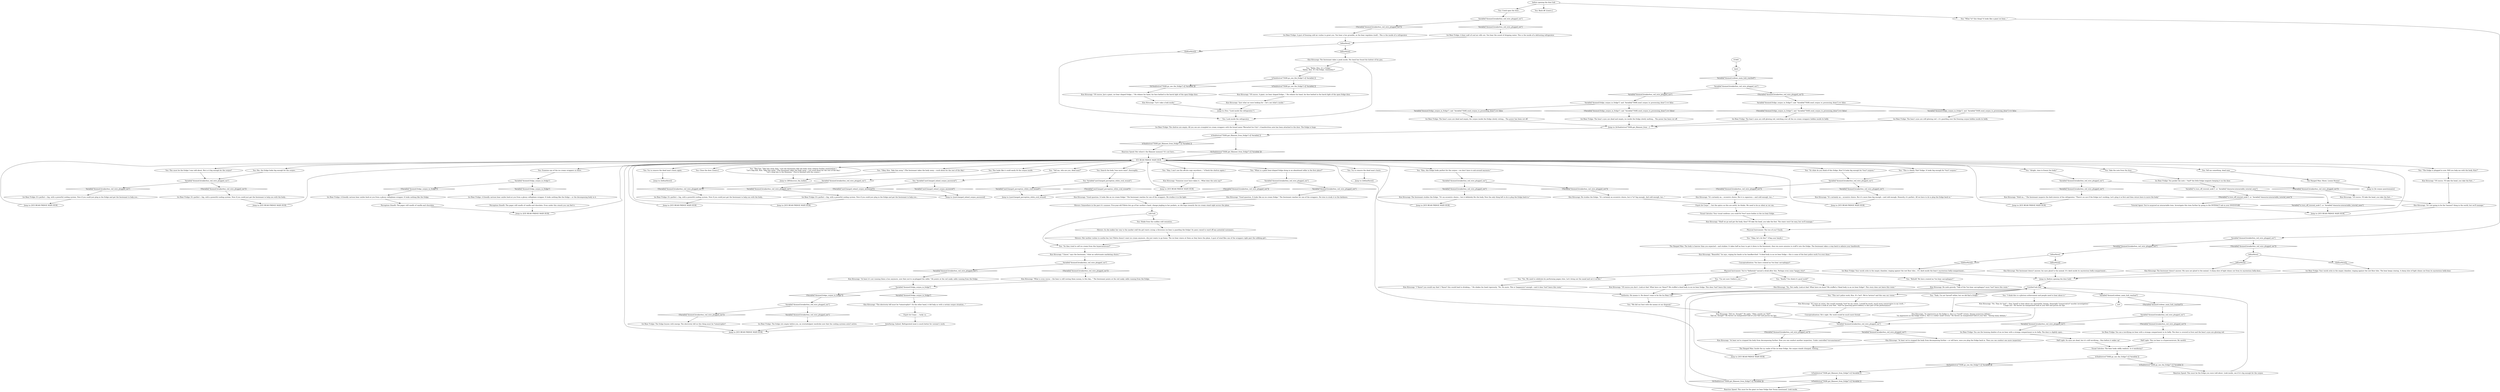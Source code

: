 # DOOMED / ICE BEAR FRIDGE
# 1. Has a note inside that points to the frozen ice cream maker that has the filament memory stored inside.
#2. Reacting to the fact that there's a giant ice bear fridge still running them a loss.
#3. This is where you put the hanged man. If hub reached then this is an instant solution for TASK.find_fridge / If has TASK.find_fridge then this is the solution.
#4. The fridge can be turned off from the breaker box.
# ==================================================
digraph G {
	  0 [label="START"];
	  1 [label="input"];
	  2 [label="Shivers: As she makes her way to the market stall the girl starts crying: a ferocious ice bear is guarding the fridge! Its paws raised to ward off any potential customers."];
	  3 [label="You: \"Hey, I can't see the off-site copy anywhere...\" (Check the shelves again.)"];
	  4 [label="Kim Kitsuragi: He studies the fridge. \"It's certainly an eccentric choice, but it *is* big enough. And cold enough, too...\""];
	  5 [label="Physical Instrument: You've *definitely* earned a drink after this. Perhaps even some *pagan rites*."];
	  6 [label="You: \"Okay, Kim. Take him away.\" (The lieutenant takes the body away -- work alone for the rest of the day.)"];
	  7 [label="IsKimHere()"];
	  8 [label="IsKimHere()", shape=diamond];
	  9 [label="!(IsKimHere())", shape=diamond];
	  10 [label="Kim Kitsuragi: \"Beautiful,\" he says, wiping his hands in his handkerchief. \"A dead body in an ice bear fridge -- this is some of the best police work I've ever done.\""];
	  11 [label="You: \"Really? You think it's good work?\""];
	  12 [label="You: \"Yeah, I'm not *proud* either, but we did find a fridge.\""];
	  13 [label="Kim Kitsuragi: \"Shall we go and get the body, then? I'll take the head, you take the feet. The stairs won't be easy, but we'll manage.\""];
	  14 [label="Variable[\"doomed.breakerbox_red_wire_plugged_out\"]"];
	  15 [label="Variable[\"doomed.breakerbox_red_wire_plugged_out\"]", shape=diamond];
	  16 [label="!(Variable[\"doomed.breakerbox_red_wire_plugged_out\"])", shape=diamond];
	  17 [label="Jump to: [IsTaskActive(\"TASK.get_filament_from ...]"];
	  18 [label="Variable[\"doomed.breakerbox_red_wire_plugged_out\"]"];
	  19 [label="Variable[\"doomed.breakerbox_red_wire_plugged_out\"]", shape=diamond];
	  20 [label="!(Variable[\"doomed.breakerbox_red_wire_plugged_out\"])", shape=diamond];
	  21 [label="Jump to: [ICE BEAR FRIDGE MAIN HUB]"];
	  22 [label="Kim Kitsuragi: \"Let's take a look inside.\""];
	  23 [label="Esprit de Corps: ... but the optics on this are awful, he thinks. We need to be as silent as we can."];
	  24 [label="Conceptualization: You have created an *ice bear sarcophagus*."];
	  25 [label="Conceptualization: He's right. His work would be much more formal."];
	  26 [label="Kim Kitsuragi: \"At least we've stopped the body from decomposing further. Now you can conduct another inspection. Under controlled *circumstances*.\""];
	  27 [label="Kim Kitsuragi: \"Of course. Just a giant, ice bear shaped fridge...\" He relaxes his hand, his face bathed in the harsh light of the open fridge door."];
	  28 [label="You: Look inside the refrigerator."];
	  29 [label="Perception (Smell): The paper still smells of vanilla and chocolate."];
	  30 [label="Visual Calculus: Your visual confirms: you could fit *two* more bodies in the ice bear fridge."];
	  31 [label="Physical Instrument: The two of you? Easily."];
	  32 [label="Jump to: [XP.discover_the_bullet]"];
	  33 [label="Reaction Speed: This must be the giant ice bear fridge that Soona mentioned. Look inside."];
	  34 [label="IsTaskActive(\"TASK.go_see_the_fridge\")--[[ Variable[ ]]"];
	  35 [label="IsTaskActive(\"TASK.go_see_the_fridge\")--[[ Variable[ ]]", shape=diamond];
	  36 [label="!(IsTaskActive(\"TASK.go_see_the_fridge\")--[[ Variable[ ]])", shape=diamond];
	  37 [label="You: \"I think this is a glorious achievement and people need to hear about it.\""];
	  38 [label="Variable[\"doomed.fridge_corpse_in_fridge\"]  and  Variable[\"TASK.send_corpse_to_processing_done\"] == false"];
	  39 [label="Variable[\"doomed.fridge_corpse_in_fridge\"]  and  Variable[\"TASK.send_corpse_to_processing_done\"] == false", shape=diamond];
	  40 [label="!(Variable[\"doomed.fridge_corpse_in_fridge\"]  and  Variable[\"TASK.send_corpse_to_processing_done\"] == false)", shape=diamond];
	  41 [label="Jump to: [ICE BEAR FRIDGE MAIN HUB]"];
	  42 [label="Jump to: [ICE BEAR FRIDGE MAIN HUB]"];
	  43 [label="You: Try to remove the dead man's boots again."];
	  44 [label="You: \"Behold! We have created an *ice bear sarcophagus*.\""];
	  45 [label="Half Light: This ice bear is a hypercarnivore. Be careful."];
	  46 [label="Ice Bear Fridge: A gust of freezing cold air rushes to greet you. You hear a low grumble, as the bear regulates itself... This is the inside of a refrigerator."];
	  47 [label="You: Close the door. [Leave.]"];
	  48 [label="Kim Kitsuragi: \"Of course you don't. Look at that! What have we *done?* We stuffed a dead body in an ice bear fridge. This does *not* leave this room.\""];
	  49 [label="Kim Kitsuragi: The lieutenant doesn't answer, his eyes glued to the animal. It's dark inside its mysterious belly-compartment..."];
	  50 [label="Visual Calculus: The bear looks oddly realistic. Is it taxidermy?"];
	  51 [label="Shivers: Her mother rushes to soothe her, but Fifette doesn't want ice cream anymore, she just wants to go home. The ice bear stares at them as they leave the plaza. A gust of wind flies one of the wrappers right past the sobbing girl..."];
	  52 [label="Ice Bear Fridge: It's perfect -- big, with a powerful cooling system. Now if you could just plug in the fridge and get the lieutenant to help you..."];
	  53 [label="You: \"Yes. We need to celebrate by performing pagan rites. Let's bring out the mead and set it on fire.\""];
	  54 [label="Variable[\"doomed.fridge_corpse_in_fridge\"]"];
	  55 [label="Variable[\"doomed.fridge_corpse_in_fridge\"]", shape=diamond];
	  56 [label="!(Variable[\"doomed.fridge_corpse_in_fridge\"])", shape=diamond];
	  57 [label="Kim Kitsuragi: \"I know,\" says the lieutenant, \"what an unfortunate marketing choice.\""];
	  58 [label="IsTaskActive(\"TASK.get_filament_from_fridge\")--[[ Variable[ ]]"];
	  59 [label="IsTaskActive(\"TASK.get_filament_from_fridge\")--[[ Variable[ ]]", shape=diamond];
	  60 [label="!(IsTaskActive(\"TASK.get_filament_from_fridge\")--[[ Variable[ ]])", shape=diamond];
	  61 [label="You: Hm, the fridge looks big enough for the corpse..."];
	  62 [label="Jump to: [yard.hanged_inland_corpse_answered]"];
	  63 [label="You: \"What *is* this thing? It looks like a giant ice bear...\""];
	  64 [label="Kim Kitsuragi: \"What is even worse -- the bear is still costing them money, to this day...\" The lieutenant points at the red snaky cable running from the fridge."];
	  65 [label="Half Light: Its eyes are dead, but it's still terrifying... Run before it wakes up!"];
	  66 [label="Variable[\"doomed.breakerbox_red_wire_plugged_out\"]"];
	  67 [label="Variable[\"doomed.breakerbox_red_wire_plugged_out\"]", shape=diamond];
	  68 [label="!(Variable[\"doomed.breakerbox_red_wire_plugged_out\"])", shape=diamond];
	  69 [label="Ice Bear Fridge: A faint waft of cool air rolls out. You hear the sound of dripping water. This is the inside of a defrosting refrigerator."];
	  70 [label="Variable[\"doomed.breakerbox_red_wire_plugged_out\"]"];
	  71 [label="Variable[\"doomed.breakerbox_red_wire_plugged_out\"]", shape=diamond];
	  72 [label="!(Variable[\"doomed.breakerbox_red_wire_plugged_out\"])", shape=diamond];
	  73 [label="The Hanged Man: The body is heavier than you expected -- and stinkier. It takes half an hour to get it down to the basement, then ten more minutes to stuff it into the fridge. The lieutenant takes a step back to admire your handiwork."];
	  74 [label="Kim Kitsuragi: \"Just what we were looking for -- let's see what's inside.\""];
	  75 [label="Jump to: [ICE BEAR FRIDGE MAIN HUB]"];
	  76 [label="Kim Kitsuragi: \"It's certainly an... eccentric choice. But it is capacious -- and cold enough, too...\""];
	  77 [label="Variable[\"doomed.breakerbox_red_wire_plugged_out\"]"];
	  78 [label="Variable[\"doomed.breakerbox_red_wire_plugged_out\"]", shape=diamond];
	  79 [label="!(Variable[\"doomed.breakerbox_red_wire_plugged_out\"])", shape=diamond];
	  80 [label="Jump to: [ICE BEAR FRIDGE MAIN HUB]"];
	  81 [label="Ice Bear Fridge: The fridge buzzes with energy. The electricity bill on this thing must be *catastrophic*."];
	  82 [label="Kim Kitsuragi: \"No. Not really. Look at that! What have we done? We stuffed a *dead body in an ice bear fridge*. This story does not leave this room.\""];
	  83 [label="You: Examine one of the ice cream wrappers in there."];
	  84 [label="Kim Kitsuragi: \"Good question. It looks like an ice cream fridge.\" The lieutenant reaches for one of the wrappers. He studies it in the light."];
	  85 [label="Jump to: [ICE BEAR FRIDGE MAIN HUB]"];
	  86 [label="Ice Bear Fridge: You see a terrifying ice bear with a strange compartment in its belly. The door is covered in frost and the bear's eyes are glowing red."];
	  87 [label="Variable[\"doomed.breakerbox_red_wire_plugged_out\"]"];
	  88 [label="Variable[\"doomed.breakerbox_red_wire_plugged_out\"]", shape=diamond];
	  89 [label="!(Variable[\"doomed.breakerbox_red_wire_plugged_out\"])", shape=diamond];
	  90 [label="You: \"Relax, Kim, it's a fridge.\"\n\"Relax, Kim. It's the fridge, remember?\""];
	  91 [label="Variable[\"doomed.breakerbox_red_wire_plugged_out\"]"];
	  92 [label="Variable[\"doomed.breakerbox_red_wire_plugged_out\"]", shape=diamond];
	  93 [label="!(Variable[\"doomed.breakerbox_red_wire_plugged_out\"])", shape=diamond];
	  94 [label="Jump to: [ICE BEAR FRIDGE MAIN HUB]"];
	  95 [label="Ice Bear Fridge: The bear's eyes are dead and empty, the corpse inside the fridge slowly rotting... The power has been cut off."];
	  96 [label="You: \"The fridge is plugged in now. Will you help me with the body, Kim?\""];
	  97 [label="Jump to: [ICE BEAR FRIDGE MAIN HUB]"];
	  98 [label="You: \"Alright, time to freeze the body!\""];
	  99 [label="Jump to: [ICE BEAR FRIDGE MAIN HUB]"];
	  100 [label="You: Back off. [Leave.]"];
	  101 [label="Ice Bear Fridge: Your words echo in the empty chamber, ringing against the wet floor tiles. The bear keeps staring. A sharp slice of light shines out from its mysterious belly-door."];
	  102 [label="Variable[\"doomed.breakerbox_red_wire_plugged_out\"]"];
	  103 [label="Variable[\"doomed.breakerbox_red_wire_plugged_out\"]", shape=diamond];
	  104 [label="!(Variable[\"doomed.breakerbox_red_wire_plugged_out\"])", shape=diamond];
	  105 [label="Ice Bear Fridge: The bear's eyes are still glowing red, watching over all the ice cream wrappers hidden inside its belly."];
	  106 [label="Kim Kitsuragi: \"Of course. I'll take the head, you take the feet...\""];
	  107 [label="The Hanged Man: Inside the icy realm of the ice bear fridge, the corpse stands slumped, waiting..."];
	  108 [label="You: \"Tell me, who are you, dead man?\""];
	  109 [label="You: Variable[\"yard.hanged_inland_corpse_answered\"]"];
	  110 [label="Variable[\"yard.hanged_inland_corpse_answered\"]", shape=diamond];
	  111 [label="!(Variable[\"yard.hanged_inland_corpse_answered\"])", shape=diamond];
	  112 [label="Variable[\"doomed.breakerbox_red_wire_plugged_out\"]"];
	  113 [label="Variable[\"doomed.breakerbox_red_wire_plugged_out\"]", shape=diamond];
	  114 [label="!(Variable[\"doomed.breakerbox_red_wire_plugged_out\"])", shape=diamond];
	  115 [label="Shivers: Somewhere in the past it's summer. Five-year-old Fifette lets go of her mother's hand, change jingling in her pockets, as she hops towards the ice cream stand right across the plaza."];
	  116 [label="Ice Bear Fridge: It's perfect -- big, with a powerful cooling system. Now if you could just get the lieutenant to help you with the body..."];
	  117 [label="Jump to: [You: \"Look inside the refrigerator.\"]"];
	  118 [label="Perception (Smell): The paper still smells of vanilla and chocolate. Even under this stench you can feel it."];
	  119 [label="Kim Kitsuragi: \"The electricity bill must be *catastrophic*. On the other hand, it did help us with a certain corpse situation...\""];
	  120 [label="You: \"So what do you think of this fridge, Kim? It looks big enough for *two* corpses.\""];
	  121 [label="You: Search the body *one more time*, thoroughly."];
	  122 [label="You: Variable[\"yard.hanged_perception_white_oval_wound\"]"];
	  123 [label="Variable[\"yard.hanged_perception_white_oval_wound\"]", shape=diamond];
	  124 [label="!(Variable[\"yard.hanged_perception_white_oval_wound\"])", shape=diamond];
	  125 [label="Kim Kitsuragi: The lieutenant doesn't answer. His eyes are glued to the animal. A sharp slice of light shines out from its mysterious belly-door..."];
	  126 [label="You: \"This isn't police work, Kim. It's *art*. We're *artists* and this was our vision.\""];
	  127 [label="You: \"Okay, let's do this!\" (Clap your hands.)"];
	  128 [label="Jump to: [before opening the door hub]"];
	  129 [label="Variable[\"doomed.fridge_corpse_in_fridge\"]  and  Variable[\"TASK.send_corpse_to_processing_done\"] == false"];
	  130 [label="Variable[\"doomed.fridge_corpse_in_fridge\"]  and  Variable[\"TASK.send_corpse_to_processing_done\"] == false", shape=diamond];
	  131 [label="!(Variable[\"doomed.fridge_corpse_in_fridge\"]  and  Variable[\"TASK.send_corpse_to_processing_done\"] == false)", shape=diamond];
	  132 [label="You: This must be the fridge I was told about. But is it big enough for the corpse?"];
	  133 [label="Variable[\"doomed.breakerbox_red_wire_plugged_out\"]"];
	  134 [label="Variable[\"doomed.breakerbox_red_wire_plugged_out\"]", shape=diamond];
	  135 [label="!(Variable[\"doomed.breakerbox_red_wire_plugged_out\"])", shape=diamond];
	  136 [label="Jump to: [IsKimHere()]"];
	  137 [label="You: Shake from the sudden cold sensation."];
	  138 [label="Esprit de Corps: ... lucky us."];
	  139 [label="Variable[\"doomed.breakerbox_red_wire_plugged_out\"]"];
	  140 [label="Variable[\"doomed.breakerbox_red_wire_plugged_out\"]", shape=diamond];
	  141 [label="!(Variable[\"doomed.breakerbox_red_wire_plugged_out\"])", shape=diamond];
	  142 [label="IsKimHere()"];
	  143 [label="IsKimHere()", shape=diamond];
	  144 [label="!(IsKimHere())", shape=diamond];
	  145 [label="Kim Kitsuragi: \"It's not going to be the *easiest* thing in the world, but we'll manage.\""];
	  146 [label="Kim Kitsuragi: The lieutenant studies the fridge. \"It's an eccentric choice... but it definitely fits the body. Now the only thing left to do is plug the fridge back in.\""];
	  147 [label="Jump to: [yard.hanged_perception_white_oval_wound]"];
	  148 [label="The Hanged Man: Shoot, Loonie Roonie!"];
	  149 [label="Kim Kitsuragi: \"No. They do *not* -- they *need* to hear about our uneventful, boring, downright *conservative* murder investigation.\"\n\"I hope not.\" He throws an exasperated look at your feet and purses his lips."];
	  150 [label="Kim Kitsuragi: \"Someone must have taken it... What does the note say?\""];
	  151 [label="Jump to: [ICE BEAR FRIDGE MAIN HUB]"];
	  152 [label="Variable[\"doomed.breakerbox_red_wire_plugged_out\"]"];
	  153 [label="Variable[\"doomed.breakerbox_red_wire_plugged_out\"]", shape=diamond];
	  154 [label="!(Variable[\"doomed.breakerbox_red_wire_plugged_out\"])", shape=diamond];
	  155 [label="Kim Kitsuragi: \"Hold on...\" The lieutenant inspects the dark interior of the refrigerator. \"There's no use if the fridge isn't working. Let's plug it in first and then return here to move the body.\""];
	  156 [label="IsTaskActive(\"TASK.go_see_the_fridge\")--[[ Variable[ ]]"];
	  157 [label="IsTaskActive(\"TASK.go_see_the_fridge\")--[[ Variable[ ]]", shape=diamond];
	  158 [label="!(IsTaskActive(\"TASK.go_see_the_fridge\")--[[ Variable[ ]])", shape=diamond];
	  159 [label="You: Try to remove the dead man's boots."];
	  160 [label="You: Crack open the door..."];
	  161 [label="Kim Kitsuragi: The lieutenant takes a peek inside. His hand has found the holster of his gun."];
	  162 [label="Kim Kitsuragi: \"If I were an artist, this would certainly *not* be my vision. I would be much, much more conservative in my work...\"\nHe throws a look at your feet. \"And I'm guessing grave-robbery is also part of the performance?\""];
	  163 [label="You: \"Kim, this fridge looks perfect for the corpse -- we don't have to ask around anymore.\""];
	  164 [label="You: This looks like it could easily fit the corpse inside."];
	  165 [label="Reaction Speed: But where's the filament memory? It's not here..."];
	  166 [label="Ice Bear Fridge: The bear's eyes are still glowing red -- it's guarding over the freezing corpse hidden inside its belly."];
	  167 [label="You: \"This is clearly *the* fridge. It looks big enough for *two* corpses.\""];
	  168 [label="Ice Bear Fridge: It's perfect -- big, with a powerful cooling system. Now if you could just get the lieutenant to help you with the body..."];
	  169 [label="IsTaskActive(\"TASK.get_filament_from_fridge\")--[[ Variable[ ]]"];
	  170 [label="IsTaskActive(\"TASK.get_filament_from_fridge\")--[[ Variable[ ]]", shape=diamond];
	  171 [label="!(IsTaskActive(\"TASK.get_filament_from_fridge\")--[[ Variable[ ]])", shape=diamond];
	  172 [label="Jump to: [IsKimHere()]"];
	  173 [label="Ice Bear Fridge: The shelves are empty. All you see are crumpled ice cream wrappers with the brand name *Revachol Ice City*. A handwritten note has been attached to the door. The fridge is huge."];
	  174 [label="sold hub"];
	  175 [label="Kim Kitsuragi: \"It's certainly an... eccentric choice. But it's more than big enough -- and cold enough. Honestly, it's perfect. All we have to do is plug the fridge back in.\""];
	  176 [label="Ice Bear Fridge: It's perfect -- big, with a powerful cooling system. Now if you could just plug in the fridge and get the lieutenant to help you..."];
	  177 [label="Kim Kitsuragi: \"Of course. A giant, ice bear shaped fridge...\" He relaxes his hand, his face bathed in the harsh light of the open fridge door."];
	  178 [label="Kim Kitsuragi: \"I *knew* you would say that! I *knew* this would lead to drinking...\" He shakes his head vigorously. \"No. No more. This is *paganistic* enough -- and it does *not* leave this room.\""];
	  179 [label="Interfacing: Indeed. Refrigerated meat is much better for coroner's work."];
	  180 [label="IsKimHere()"];
	  181 [label="IsKimHere()", shape=diamond];
	  182 [label="!(IsKimHere())", shape=diamond];
	  183 [label="You: \"What is a giant bear-shaped fridge doing in an abandoned cellar in the first place?\""];
	  184 [label="Jump to: [ICE BEAR FRIDGE MAIN HUB]"];
	  185 [label="Ice Bear Fridge: The bear's eyes are dead and empty, ice inside the fridge slowly melting... The power has been cut off."];
	  186 [label="Ice Bear Fridge: A friendly cartoon bear smiles back at you from a glossy cellophane wrapper. It looks nothing like the fridge."];
	  187 [label="Kim Kitsuragi: \"Good question. It looks like an ice cream fridge.\" The lieutenant reaches for one of the wrappers. He tries to study it in the darkness."];
	  188 [label="Kim Kitsuragi: \"Of course. I'll take the head, you take the feet...\""];
	  189 [label="Kim Kitsuragi: \"Did we, though?\" He sighs. \"Okay, maybe we *did*\"\n\"Did we, though?\" He throws an exasperated look at your feet and purses his lips."];
	  190 [label="Ice Bear Fridge: Your words echo in the empty chamber, ringing against the wet floor tiles... It's dark inside the bear's mysterious belly-compartment..."];
	  191 [label="Kim Kitsuragi: \"At least it's not running them a loss anymore, now that you've un-plugged the cable.\" He points at the red snaky cable running from the fridge."];
	  192 [label="You: \"Bag him. Take him away, Kim.\" (Let the lieutenant take the body away without further examination.)\n\"Let's bag him, Kim. Take him away.\" (The lieutenant takes the body away -- you work alone for the rest of the day.)\n\"Let's drag him to the Kineema.\" (You're finished with the corpse.)"];
	  193 [label="Jump to: [le corpse questionnaire]"];
	  194 [label="ICE BEAR FRIDGE MAIN HUB"];
	  195 [label="You: Take the note from the door."];
	  196 [label="Reaction Speed: This must be the fridge you were told about. Look inside, see if it's big enough for the corpse."];
	  197 [label="You: \"I'm not sure I believe you.\""];
	  198 [label="Kim Kitsuragi: \"As impressive as the fridge is, this is a *small* victory. Among numerous defeats.\"\n\"As impressive as the fridge itself is, this is a rather small victory.\" He throws an exasperated look at your feet. \"Among many defeats.\""];
	  199 [label="Authority: He means it. He doesn't want to be the Ice Bear Cop."];
	  200 [label="Ice Bear Fridge: The fridge sits empty before you, an overindulgent wardrobe now that the cooling systems aren't active."];
	  201 [label="Variable[\"tc.turn_off_tutorial_node\"]  or  Variable[\"character.interactable_tutorial_seen\"]"];
	  202 [label="Variable[\"tc.turn_off_tutorial_node\"]  or  Variable[\"character.interactable_tutorial_seen\"]", shape=diamond];
	  203 [label="!(Variable[\"tc.turn_off_tutorial_node\"]  or  Variable[\"character.interactable_tutorial_seen\"])", shape=diamond];
	  204 [label="Tutorial Agent: You've acquired an interactable item. Investigate this item further by going to the INTERACT tab in your INVENTORY."];
	  205 [label="Ice Bear Fridge: You see the looming shadow of an ice bear with a strange compartment in its belly. The door is slightly open..."];
	  206 [label="Variable[\"doomed.breakerbox_red_wire_plugged_out\"]"];
	  207 [label="Variable[\"doomed.breakerbox_red_wire_plugged_out\"]", shape=diamond];
	  208 [label="!(Variable[\"doomed.breakerbox_red_wire_plugged_out\"])", shape=diamond];
	  209 [label="Ice Bear Fridge: A friendly cartoon bear smiles back at you from a glossy cellophane wrapper. It looks nothing like the fridge -- or the decomposing body in it."];
	  210 [label="Kim Kitsuragi: \"At least we've stopped the body from decomposing further -- or will have, once you plug the fridge back in. Then you can conduct one more inspection.\""];
	  211 [label="Ice Bear Fridge: You pocket the note -- *and* the little fridge magnets keeping it on the door."];
	  212 [label="Jump to: [ICE BEAR FRIDGE MAIN HUB]"];
	  213 [label="You: \"So they tried to sell ice cream from this hypercarnivore?\""];
	  214 [label="Kim Kitsuragi: He nods gravely. \"Talk of the *ice bear sarcophagus* must *not* leave this room.\""];
	  215 [label="Variable[\"doomed.fridge_corpse_in_fridge\"]"];
	  216 [label="Variable[\"doomed.fridge_corpse_in_fridge\"]", shape=diamond];
	  217 [label="!(Variable[\"doomed.fridge_corpse_in_fridge\"])", shape=diamond];
	  218 [label="You: Tell me something, dead man."];
	  219 [label="before opening the door hub"];
	  220 [label="Untitled hub (04)"];
	  221 [label="You: \"We did our best with the means at our disposal.\""];
	  222 [label="Variable[\"doomed.icebear_main_hub_reached\"]"];
	  223 [label="Variable[\"doomed.icebear_main_hub_reached\"]", shape=diamond];
	  224 [label="!(Variable[\"doomed.icebear_main_hub_reached\"])", shape=diamond];
	  0 -> 1
	  1 -> 223
	  2 -> 51
	  3 -> 150
	  4 -> 23
	  5 -> 53
	  5 -> 11
	  5 -> 44
	  5 -> 197
	  6 -> 32
	  7 -> 8
	  7 -> 9
	  8 -> 161
	  9 -> 28
	  10 -> 24
	  11 -> 82
	  12 -> 198
	  13 -> 31
	  14 -> 16
	  14 -> 15
	  15 -> 191
	  16 -> 64
	  17 -> 58
	  18 -> 19
	  18 -> 20
	  19 -> 175
	  20 -> 76
	  21 -> 194
	  22 -> 117
	  23 -> 30
	  24 -> 5
	  25 -> 87
	  26 -> 107
	  27 -> 22
	  28 -> 173
	  29 -> 94
	  30 -> 13
	  31 -> 127
	  33 -> 220
	  34 -> 35
	  34 -> 36
	  35 -> 196
	  36 -> 169
	  37 -> 149
	  38 -> 40
	  38 -> 39
	  39 -> 166
	  40 -> 105
	  41 -> 194
	  42 -> 194
	  43 -> 136
	  44 -> 214
	  45 -> 50
	  46 -> 7
	  48 -> 199
	  49 -> 128
	  50 -> 34
	  51 -> 213
	  52 -> 97
	  53 -> 178
	  54 -> 56
	  54 -> 55
	  55 -> 119
	  56 -> 112
	  57 -> 14
	  58 -> 59
	  58 -> 60
	  59 -> 165
	  60 -> 194
	  61 -> 206
	  63 -> 102
	  64 -> 54
	  65 -> 50
	  66 -> 67
	  66 -> 68
	  67 -> 69
	  68 -> 46
	  69 -> 7
	  70 -> 72
	  70 -> 71
	  71 -> 129
	  72 -> 38
	  73 -> 10
	  74 -> 117
	  75 -> 194
	  76 -> 23
	  77 -> 78
	  77 -> 79
	  78 -> 155
	  79 -> 106
	  80 -> 194
	  81 -> 99
	  82 -> 199
	  83 -> 215
	  84 -> 115
	  85 -> 194
	  86 -> 45
	  87 -> 88
	  87 -> 89
	  88 -> 210
	  89 -> 26
	  90 -> 156
	  91 -> 92
	  91 -> 93
	  92 -> 187
	  93 -> 84
	  94 -> 194
	  95 -> 17
	  96 -> 188
	  97 -> 194
	  98 -> 77
	  99 -> 194
	  101 -> 128
	  102 -> 104
	  102 -> 103
	  103 -> 142
	  104 -> 180
	  105 -> 17
	  106 -> 145
	  107 -> 184
	  108 -> 109
	  109 -> 110
	  109 -> 111
	  110 -> 62
	  111 -> 62
	  112 -> 113
	  112 -> 114
	  113 -> 200
	  114 -> 81
	  115 -> 174
	  116 -> 75
	  117 -> 28
	  118 -> 94
	  119 -> 138
	  120 -> 18
	  121 -> 122
	  122 -> 123
	  122 -> 124
	  123 -> 147
	  124 -> 147
	  125 -> 128
	  126 -> 162
	  127 -> 73
	  128 -> 220
	  129 -> 130
	  129 -> 131
	  130 -> 95
	  131 -> 185
	  132 -> 206
	  133 -> 134
	  133 -> 135
	  134 -> 146
	  135 -> 4
	  137 -> 2
	  138 -> 179
	  139 -> 140
	  139 -> 141
	  140 -> 205
	  141 -> 86
	  142 -> 144
	  142 -> 143
	  143 -> 49
	  144 -> 190
	  145 -> 31
	  146 -> 151
	  148 -> 193
	  149 -> 87
	  150 -> 41
	  151 -> 194
	  152 -> 153
	  152 -> 154
	  153 -> 52
	  154 -> 116
	  155 -> 80
	  156 -> 157
	  156 -> 158
	  157 -> 177
	  158 -> 27
	  159 -> 172
	  160 -> 66
	  161 -> 90
	  161 -> 28
	  162 -> 25
	  163 -> 133
	  164 -> 152
	  165 -> 194
	  166 -> 17
	  167 -> 18
	  168 -> 42
	  169 -> 170
	  169 -> 171
	  170 -> 33
	  171 -> 220
	  173 -> 58
	  174 -> 137
	  174 -> 213
	  175 -> 21
	  176 -> 85
	  177 -> 74
	  178 -> 199
	  179 -> 99
	  180 -> 181
	  180 -> 182
	  181 -> 125
	  182 -> 101
	  183 -> 91
	  184 -> 194
	  185 -> 17
	  186 -> 29
	  187 -> 115
	  188 -> 145
	  189 -> 87
	  190 -> 128
	  191 -> 54
	  192 -> 32
	  194 -> 3
	  194 -> 132
	  194 -> 6
	  194 -> 159
	  194 -> 163
	  194 -> 164
	  194 -> 167
	  194 -> 43
	  194 -> 47
	  194 -> 183
	  194 -> 61
	  194 -> 192
	  194 -> 195
	  194 -> 83
	  194 -> 218
	  194 -> 96
	  194 -> 98
	  194 -> 108
	  194 -> 120
	  194 -> 121
	  195 -> 211
	  196 -> 220
	  197 -> 48
	  198 -> 87
	  199 -> 221
	  200 -> 99
	  201 -> 202
	  201 -> 203
	  202 -> 212
	  203 -> 204
	  204 -> 212
	  205 -> 65
	  206 -> 208
	  206 -> 207
	  207 -> 176
	  208 -> 168
	  209 -> 118
	  210 -> 107
	  211 -> 201
	  212 -> 194
	  213 -> 57
	  214 -> 199
	  215 -> 216
	  215 -> 217
	  216 -> 209
	  217 -> 186
	  218 -> 148
	  219 -> 160
	  219 -> 100
	  219 -> 63
	  220 -> 126
	  220 -> 12
	  220 -> 37
	  220 -> 222
	  221 -> 189
	  222 -> 224
	  222 -> 225
	  223 -> 70
	  224 -> 139
}


